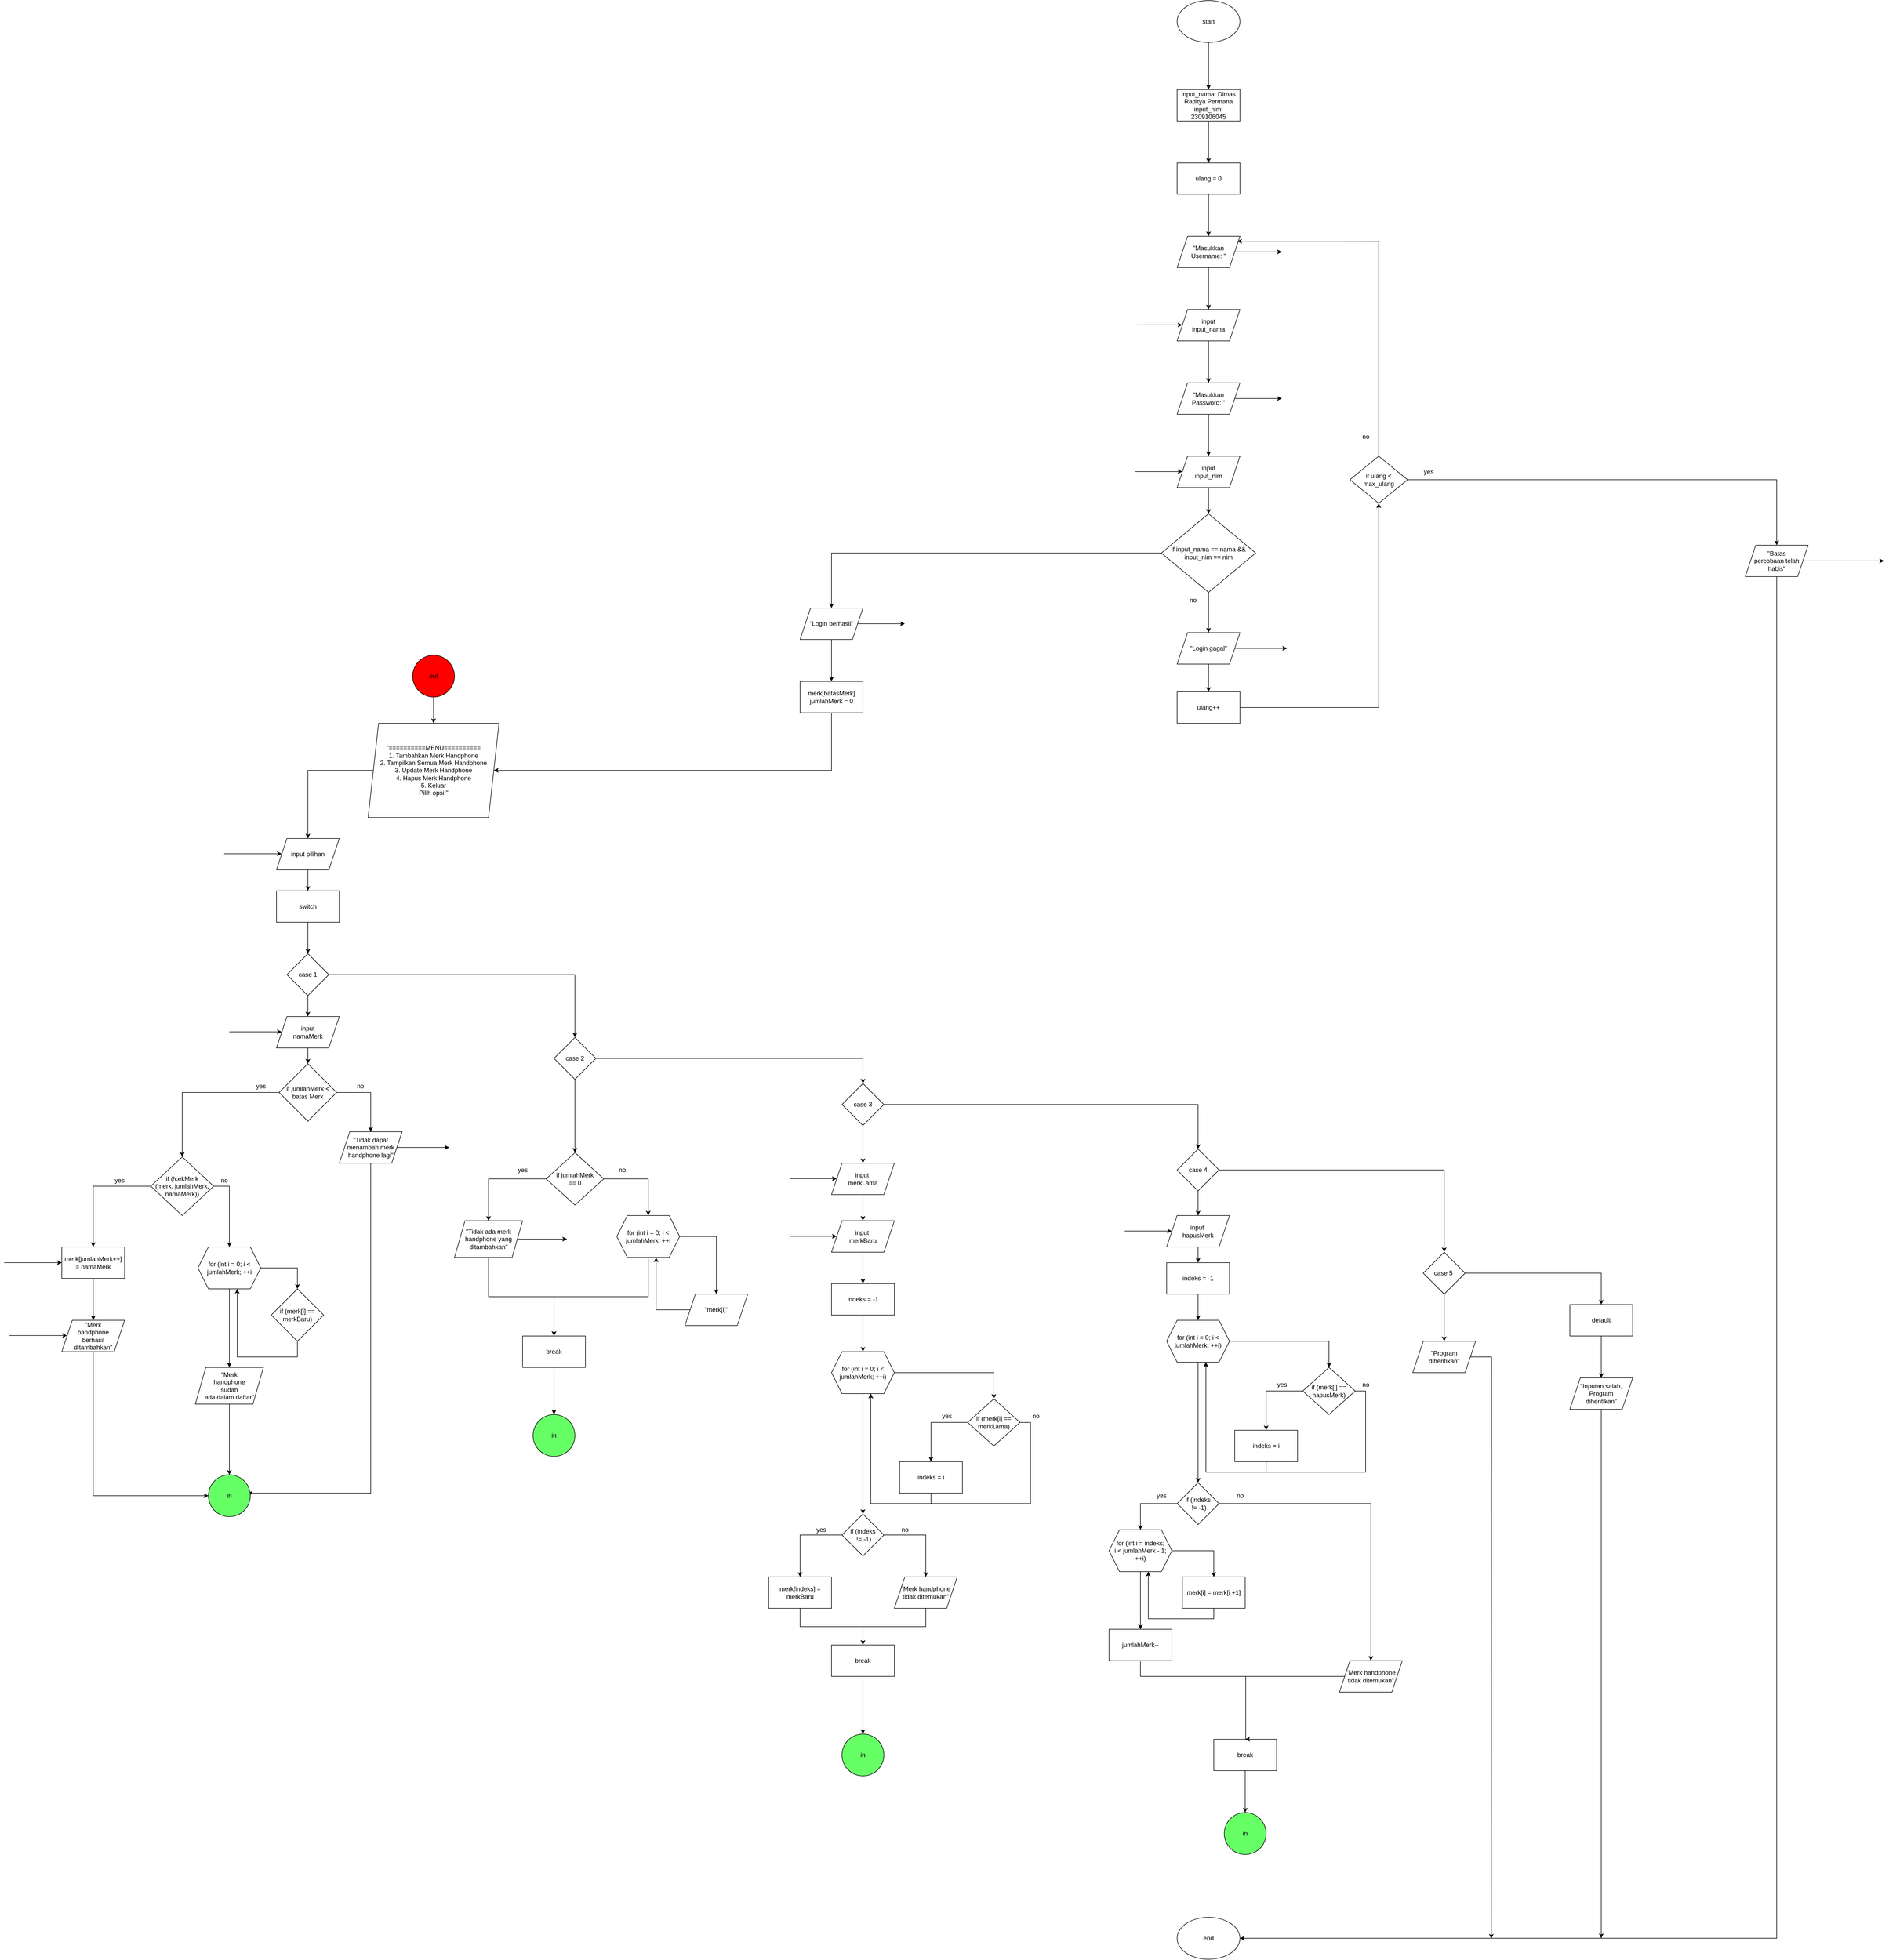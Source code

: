 <mxfile version="23.1.5" type="device">
  <diagram name="Page-1" id="Ivnr2DB2sScp9dQiZvZu">
    <mxGraphModel dx="4810" dy="3309" grid="1" gridSize="10" guides="1" tooltips="1" connect="1" arrows="1" fold="1" page="1" pageScale="1" pageWidth="850" pageHeight="1100" math="0" shadow="0">
      <root>
        <mxCell id="0" />
        <mxCell id="1" parent="0" />
        <mxCell id="jZFjOrKVdihn3INhYxrG-3" value="" style="edgeStyle=orthogonalEdgeStyle;rounded=0;orthogonalLoop=1;jettySize=auto;html=1;" parent="1" source="jZFjOrKVdihn3INhYxrG-1" target="jZFjOrKVdihn3INhYxrG-2" edge="1">
          <mxGeometry relative="1" as="geometry" />
        </mxCell>
        <mxCell id="jZFjOrKVdihn3INhYxrG-1" value="start" style="ellipse;whiteSpace=wrap;html=1;" parent="1" vertex="1">
          <mxGeometry x="190" y="-170" width="120" height="80" as="geometry" />
        </mxCell>
        <mxCell id="jZFjOrKVdihn3INhYxrG-5" value="" style="edgeStyle=orthogonalEdgeStyle;rounded=0;orthogonalLoop=1;jettySize=auto;html=1;" parent="1" source="jZFjOrKVdihn3INhYxrG-2" target="jZFjOrKVdihn3INhYxrG-4" edge="1">
          <mxGeometry relative="1" as="geometry" />
        </mxCell>
        <mxCell id="jZFjOrKVdihn3INhYxrG-2" value="input_nama: Dimas Raditya Permana&lt;br&gt;input_nim: 2309106045" style="whiteSpace=wrap;html=1;" parent="1" vertex="1">
          <mxGeometry x="190" width="120" height="60" as="geometry" />
        </mxCell>
        <mxCell id="jZFjOrKVdihn3INhYxrG-7" value="" style="edgeStyle=orthogonalEdgeStyle;rounded=0;orthogonalLoop=1;jettySize=auto;html=1;" parent="1" source="jZFjOrKVdihn3INhYxrG-4" target="jZFjOrKVdihn3INhYxrG-6" edge="1">
          <mxGeometry relative="1" as="geometry" />
        </mxCell>
        <mxCell id="jZFjOrKVdihn3INhYxrG-4" value="ulang = 0" style="whiteSpace=wrap;html=1;" parent="1" vertex="1">
          <mxGeometry x="190" y="140" width="120" height="60" as="geometry" />
        </mxCell>
        <mxCell id="jZFjOrKVdihn3INhYxrG-9" value="" style="edgeStyle=orthogonalEdgeStyle;rounded=0;orthogonalLoop=1;jettySize=auto;html=1;" parent="1" source="jZFjOrKVdihn3INhYxrG-6" edge="1">
          <mxGeometry relative="1" as="geometry">
            <mxPoint x="390" y="310" as="targetPoint" />
          </mxGeometry>
        </mxCell>
        <mxCell id="jZFjOrKVdihn3INhYxrG-11" value="" style="edgeStyle=orthogonalEdgeStyle;rounded=0;orthogonalLoop=1;jettySize=auto;html=1;" parent="1" source="jZFjOrKVdihn3INhYxrG-6" target="jZFjOrKVdihn3INhYxrG-10" edge="1">
          <mxGeometry relative="1" as="geometry" />
        </mxCell>
        <mxCell id="jZFjOrKVdihn3INhYxrG-6" value="&quot;Masukkan &lt;br&gt;Username: &quot;" style="shape=parallelogram;perimeter=parallelogramPerimeter;whiteSpace=wrap;html=1;fixedSize=1;" parent="1" vertex="1">
          <mxGeometry x="190" y="280" width="120" height="60" as="geometry" />
        </mxCell>
        <mxCell id="jZFjOrKVdihn3INhYxrG-14" value="" style="edgeStyle=orthogonalEdgeStyle;rounded=0;orthogonalLoop=1;jettySize=auto;html=1;" parent="1" source="jZFjOrKVdihn3INhYxrG-10" target="jZFjOrKVdihn3INhYxrG-13" edge="1">
          <mxGeometry relative="1" as="geometry" />
        </mxCell>
        <mxCell id="jZFjOrKVdihn3INhYxrG-10" value="input &lt;br&gt;input_nama" style="shape=parallelogram;perimeter=parallelogramPerimeter;whiteSpace=wrap;html=1;fixedSize=1;" parent="1" vertex="1">
          <mxGeometry x="190" y="420" width="120" height="60" as="geometry" />
        </mxCell>
        <mxCell id="jZFjOrKVdihn3INhYxrG-12" value="" style="edgeStyle=orthogonalEdgeStyle;rounded=0;orthogonalLoop=1;jettySize=auto;html=1;" parent="1" edge="1">
          <mxGeometry relative="1" as="geometry">
            <mxPoint x="110" y="449.44" as="sourcePoint" />
            <mxPoint x="200" y="449.44" as="targetPoint" />
            <Array as="points">
              <mxPoint x="125" y="450" />
              <mxPoint x="125" y="450" />
            </Array>
          </mxGeometry>
        </mxCell>
        <mxCell id="jZFjOrKVdihn3INhYxrG-95" value="" style="edgeStyle=orthogonalEdgeStyle;rounded=0;orthogonalLoop=1;jettySize=auto;html=1;" parent="1" source="jZFjOrKVdihn3INhYxrG-13" edge="1">
          <mxGeometry relative="1" as="geometry">
            <mxPoint x="390" y="590" as="targetPoint" />
          </mxGeometry>
        </mxCell>
        <mxCell id="jZFjOrKVdihn3INhYxrG-97" value="" style="edgeStyle=orthogonalEdgeStyle;rounded=0;orthogonalLoop=1;jettySize=auto;html=1;" parent="1" source="jZFjOrKVdihn3INhYxrG-13" target="jZFjOrKVdihn3INhYxrG-96" edge="1">
          <mxGeometry relative="1" as="geometry" />
        </mxCell>
        <mxCell id="jZFjOrKVdihn3INhYxrG-13" value="&quot;Masukkan&lt;br&gt;Password: &quot;" style="shape=parallelogram;perimeter=parallelogramPerimeter;whiteSpace=wrap;html=1;fixedSize=1;" parent="1" vertex="1">
          <mxGeometry x="190" y="560" width="120" height="60" as="geometry" />
        </mxCell>
        <mxCell id="jZFjOrKVdihn3INhYxrG-18" value="" style="edgeStyle=orthogonalEdgeStyle;rounded=0;orthogonalLoop=1;jettySize=auto;html=1;" parent="1" source="jZFjOrKVdihn3INhYxrG-15" target="jZFjOrKVdihn3INhYxrG-17" edge="1">
          <mxGeometry relative="1" as="geometry" />
        </mxCell>
        <mxCell id="jZFjOrKVdihn3INhYxrG-34" value="" style="edgeStyle=orthogonalEdgeStyle;rounded=0;orthogonalLoop=1;jettySize=auto;html=1;entryX=0.5;entryY=0;entryDx=0;entryDy=0;" parent="1" source="jZFjOrKVdihn3INhYxrG-15" target="jZFjOrKVdihn3INhYxrG-29" edge="1">
          <mxGeometry relative="1" as="geometry">
            <mxPoint x="50" y="885" as="targetPoint" />
          </mxGeometry>
        </mxCell>
        <mxCell id="jZFjOrKVdihn3INhYxrG-15" value="if input_nama == nama &amp;amp;&amp;amp;&lt;br&gt;input_nim == nim" style="rhombus;whiteSpace=wrap;html=1;" parent="1" vertex="1">
          <mxGeometry x="160" y="810" width="180" height="150" as="geometry" />
        </mxCell>
        <mxCell id="jZFjOrKVdihn3INhYxrG-20" value="" style="edgeStyle=orthogonalEdgeStyle;rounded=0;orthogonalLoop=1;jettySize=auto;html=1;" parent="1" source="jZFjOrKVdihn3INhYxrG-17" edge="1">
          <mxGeometry relative="1" as="geometry">
            <mxPoint x="400" y="1067" as="targetPoint" />
          </mxGeometry>
        </mxCell>
        <mxCell id="jZFjOrKVdihn3INhYxrG-22" value="" style="edgeStyle=orthogonalEdgeStyle;rounded=0;orthogonalLoop=1;jettySize=auto;html=1;" parent="1" source="jZFjOrKVdihn3INhYxrG-17" target="jZFjOrKVdihn3INhYxrG-21" edge="1">
          <mxGeometry relative="1" as="geometry" />
        </mxCell>
        <mxCell id="jZFjOrKVdihn3INhYxrG-17" value="&quot;Login gagal&quot;" style="shape=parallelogram;perimeter=parallelogramPerimeter;whiteSpace=wrap;html=1;fixedSize=1;" parent="1" vertex="1">
          <mxGeometry x="190" y="1037" width="120" height="60" as="geometry" />
        </mxCell>
        <mxCell id="jZFjOrKVdihn3INhYxrG-24" value="" style="edgeStyle=orthogonalEdgeStyle;rounded=0;orthogonalLoop=1;jettySize=auto;html=1;" parent="1" source="jZFjOrKVdihn3INhYxrG-21" target="jZFjOrKVdihn3INhYxrG-23" edge="1">
          <mxGeometry relative="1" as="geometry" />
        </mxCell>
        <mxCell id="jZFjOrKVdihn3INhYxrG-21" value="ulang++" style="whiteSpace=wrap;html=1;" parent="1" vertex="1">
          <mxGeometry x="190" y="1150" width="120" height="60" as="geometry" />
        </mxCell>
        <mxCell id="jZFjOrKVdihn3INhYxrG-26" value="" style="edgeStyle=orthogonalEdgeStyle;rounded=0;orthogonalLoop=1;jettySize=auto;html=1;entryX=0.957;entryY=0.161;entryDx=0;entryDy=0;entryPerimeter=0;exitX=0.5;exitY=0;exitDx=0;exitDy=0;" parent="1" source="jZFjOrKVdihn3INhYxrG-23" target="jZFjOrKVdihn3INhYxrG-6" edge="1">
          <mxGeometry relative="1" as="geometry">
            <mxPoint x="600.49" y="700" as="sourcePoint" />
            <mxPoint x="330.035" y="296.364" as="targetPoint" />
            <Array as="points">
              <mxPoint x="575" y="290" />
            </Array>
          </mxGeometry>
        </mxCell>
        <mxCell id="jZFjOrKVdihn3INhYxrG-44" value="" style="edgeStyle=orthogonalEdgeStyle;rounded=0;orthogonalLoop=1;jettySize=auto;html=1;" parent="1" source="jZFjOrKVdihn3INhYxrG-23" target="jZFjOrKVdihn3INhYxrG-43" edge="1">
          <mxGeometry relative="1" as="geometry" />
        </mxCell>
        <mxCell id="jZFjOrKVdihn3INhYxrG-23" value="if ulang &amp;lt; max_ulang" style="rhombus;whiteSpace=wrap;html=1;" parent="1" vertex="1">
          <mxGeometry x="520" y="700" width="110" height="90" as="geometry" />
        </mxCell>
        <mxCell id="jZFjOrKVdihn3INhYxrG-27" value="no" style="text;html=1;align=center;verticalAlign=middle;resizable=0;points=[];autosize=1;strokeColor=none;fillColor=none;" parent="1" vertex="1">
          <mxGeometry x="200" y="960" width="40" height="30" as="geometry" />
        </mxCell>
        <mxCell id="jZFjOrKVdihn3INhYxrG-48" value="" style="edgeStyle=orthogonalEdgeStyle;rounded=0;orthogonalLoop=1;jettySize=auto;html=1;" parent="1" source="jZFjOrKVdihn3INhYxrG-29" edge="1">
          <mxGeometry relative="1" as="geometry">
            <mxPoint x="-330" y="1020" as="targetPoint" />
          </mxGeometry>
        </mxCell>
        <mxCell id="vbYzz5vpW4M5lZPzNAiJ-3" value="" style="edgeStyle=orthogonalEdgeStyle;rounded=0;orthogonalLoop=1;jettySize=auto;html=1;" parent="1" source="jZFjOrKVdihn3INhYxrG-29" target="vbYzz5vpW4M5lZPzNAiJ-2" edge="1">
          <mxGeometry relative="1" as="geometry" />
        </mxCell>
        <mxCell id="jZFjOrKVdihn3INhYxrG-29" value="&quot;Login berhasil&quot;" style="shape=parallelogram;perimeter=parallelogramPerimeter;whiteSpace=wrap;html=1;fixedSize=1;" parent="1" vertex="1">
          <mxGeometry x="-530" y="990" width="120" height="60" as="geometry" />
        </mxCell>
        <mxCell id="jZFjOrKVdihn3INhYxrG-39" value="no" style="text;html=1;align=center;verticalAlign=middle;resizable=0;points=[];autosize=1;strokeColor=none;fillColor=none;" parent="1" vertex="1">
          <mxGeometry x="530" y="648" width="40" height="30" as="geometry" />
        </mxCell>
        <mxCell id="jZFjOrKVdihn3INhYxrG-42" value="yes" style="text;html=1;align=center;verticalAlign=middle;resizable=0;points=[];autosize=1;strokeColor=none;fillColor=none;" parent="1" vertex="1">
          <mxGeometry x="650" y="715" width="40" height="30" as="geometry" />
        </mxCell>
        <mxCell id="jZFjOrKVdihn3INhYxrG-46" value="" style="edgeStyle=orthogonalEdgeStyle;rounded=0;orthogonalLoop=1;jettySize=auto;html=1;" parent="1" source="jZFjOrKVdihn3INhYxrG-43" edge="1">
          <mxGeometry relative="1" as="geometry">
            <mxPoint x="1540" y="900" as="targetPoint" />
          </mxGeometry>
        </mxCell>
        <mxCell id="jZFjOrKVdihn3INhYxrG-301" value="" style="edgeStyle=orthogonalEdgeStyle;rounded=0;orthogonalLoop=1;jettySize=auto;html=1;entryX=1;entryY=0.5;entryDx=0;entryDy=0;" parent="1" source="jZFjOrKVdihn3INhYxrG-43" edge="1">
          <mxGeometry relative="1" as="geometry">
            <mxPoint x="310" y="3530" as="targetPoint" />
            <Array as="points">
              <mxPoint x="1335" y="3530" />
            </Array>
          </mxGeometry>
        </mxCell>
        <mxCell id="jZFjOrKVdihn3INhYxrG-43" value="&quot;Batas &lt;br&gt;percobaan telah habis&quot;" style="shape=parallelogram;perimeter=parallelogramPerimeter;whiteSpace=wrap;html=1;fixedSize=1;" parent="1" vertex="1">
          <mxGeometry x="1275" y="870" width="120" height="60" as="geometry" />
        </mxCell>
        <mxCell id="jZFjOrKVdihn3INhYxrG-99" value="" style="edgeStyle=orthogonalEdgeStyle;rounded=0;orthogonalLoop=1;jettySize=auto;html=1;" parent="1" source="jZFjOrKVdihn3INhYxrG-96" target="jZFjOrKVdihn3INhYxrG-15" edge="1">
          <mxGeometry relative="1" as="geometry" />
        </mxCell>
        <mxCell id="jZFjOrKVdihn3INhYxrG-96" value="input&lt;br&gt;input_nim" style="shape=parallelogram;perimeter=parallelogramPerimeter;whiteSpace=wrap;html=1;fixedSize=1;" parent="1" vertex="1">
          <mxGeometry x="190" y="700" width="120" height="60" as="geometry" />
        </mxCell>
        <mxCell id="jZFjOrKVdihn3INhYxrG-98" value="" style="edgeStyle=orthogonalEdgeStyle;rounded=0;orthogonalLoop=1;jettySize=auto;html=1;" parent="1" edge="1">
          <mxGeometry relative="1" as="geometry">
            <mxPoint x="110" y="729.44" as="sourcePoint" />
            <mxPoint x="200" y="729.44" as="targetPoint" />
          </mxGeometry>
        </mxCell>
        <mxCell id="vbYzz5vpW4M5lZPzNAiJ-5" value="" style="edgeStyle=orthogonalEdgeStyle;rounded=0;orthogonalLoop=1;jettySize=auto;html=1;entryX=1;entryY=0.5;entryDx=0;entryDy=0;exitX=0.5;exitY=1;exitDx=0;exitDy=0;" parent="1" source="vbYzz5vpW4M5lZPzNAiJ-2" target="vbYzz5vpW4M5lZPzNAiJ-8" edge="1">
          <mxGeometry relative="1" as="geometry">
            <mxPoint x="-470.0" y="1260.0" as="targetPoint" />
            <Array as="points">
              <mxPoint x="-470" y="1300" />
            </Array>
          </mxGeometry>
        </mxCell>
        <mxCell id="vbYzz5vpW4M5lZPzNAiJ-2" value="merk[batasMerk]&lt;br&gt;jumlahMerk = 0" style="whiteSpace=wrap;html=1;" parent="1" vertex="1">
          <mxGeometry x="-530" y="1130" width="120" height="60" as="geometry" />
        </mxCell>
        <mxCell id="vbYzz5vpW4M5lZPzNAiJ-14" value="" style="edgeStyle=orthogonalEdgeStyle;rounded=0;orthogonalLoop=1;jettySize=auto;html=1;" parent="1" source="vbYzz5vpW4M5lZPzNAiJ-8" target="vbYzz5vpW4M5lZPzNAiJ-13" edge="1">
          <mxGeometry relative="1" as="geometry" />
        </mxCell>
        <mxCell id="vbYzz5vpW4M5lZPzNAiJ-8" value="&lt;div&gt;&quot;==========MENU==========&lt;/div&gt;&lt;div&gt;1. Tambahkan Merk Handphone&lt;/div&gt;&lt;div&gt;2. Tampilkan Semua Merk Handphone&lt;/div&gt;&lt;div&gt;3. Update Merk Handphone&lt;/div&gt;&lt;div&gt;4. Hapus Merk Handphone&lt;/div&gt;&lt;div&gt;5. Keluar&lt;/div&gt;&lt;div&gt;Pilih opsi:&quot;&lt;/div&gt;" style="shape=parallelogram;perimeter=parallelogramPerimeter;whiteSpace=wrap;html=1;fixedSize=1;" parent="1" vertex="1">
          <mxGeometry x="-1355" y="1210" width="250" height="180" as="geometry" />
        </mxCell>
        <mxCell id="vbYzz5vpW4M5lZPzNAiJ-16" value="" style="edgeStyle=orthogonalEdgeStyle;rounded=0;orthogonalLoop=1;jettySize=auto;html=1;" parent="1" edge="1">
          <mxGeometry relative="1" as="geometry">
            <mxPoint x="-1630" y="1459.17" as="sourcePoint" />
            <mxPoint x="-1520" y="1459.17" as="targetPoint" />
          </mxGeometry>
        </mxCell>
        <mxCell id="vbYzz5vpW4M5lZPzNAiJ-39" value="" style="edgeStyle=orthogonalEdgeStyle;rounded=0;orthogonalLoop=1;jettySize=auto;html=1;" parent="1" source="vbYzz5vpW4M5lZPzNAiJ-13" target="vbYzz5vpW4M5lZPzNAiJ-38" edge="1">
          <mxGeometry relative="1" as="geometry" />
        </mxCell>
        <mxCell id="vbYzz5vpW4M5lZPzNAiJ-13" value="input pilihan" style="shape=parallelogram;perimeter=parallelogramPerimeter;whiteSpace=wrap;html=1;fixedSize=1;" parent="1" vertex="1">
          <mxGeometry x="-1530" y="1430" width="120" height="60" as="geometry" />
        </mxCell>
        <mxCell id="vbYzz5vpW4M5lZPzNAiJ-22" value="" style="edgeStyle=orthogonalEdgeStyle;rounded=0;orthogonalLoop=1;jettySize=auto;html=1;" parent="1" source="vbYzz5vpW4M5lZPzNAiJ-17" target="vbYzz5vpW4M5lZPzNAiJ-21" edge="1">
          <mxGeometry relative="1" as="geometry" />
        </mxCell>
        <mxCell id="vbYzz5vpW4M5lZPzNAiJ-45" value="" style="edgeStyle=orthogonalEdgeStyle;rounded=0;orthogonalLoop=1;jettySize=auto;html=1;" parent="1" source="vbYzz5vpW4M5lZPzNAiJ-17" target="vbYzz5vpW4M5lZPzNAiJ-44" edge="1">
          <mxGeometry relative="1" as="geometry" />
        </mxCell>
        <mxCell id="vbYzz5vpW4M5lZPzNAiJ-17" value="case 1" style="rhombus;whiteSpace=wrap;html=1;" parent="1" vertex="1">
          <mxGeometry x="-1510" y="1650" width="80" height="80" as="geometry" />
        </mxCell>
        <mxCell id="vbYzz5vpW4M5lZPzNAiJ-24" value="" style="edgeStyle=orthogonalEdgeStyle;rounded=0;orthogonalLoop=1;jettySize=auto;html=1;" parent="1" edge="1">
          <mxGeometry relative="1" as="geometry">
            <mxPoint x="-1620.0" y="1799.29" as="sourcePoint" />
            <mxPoint x="-1520.0" y="1799.29" as="targetPoint" />
          </mxGeometry>
        </mxCell>
        <mxCell id="vbYzz5vpW4M5lZPzNAiJ-26" value="" style="edgeStyle=orthogonalEdgeStyle;rounded=0;orthogonalLoop=1;jettySize=auto;html=1;" parent="1" source="vbYzz5vpW4M5lZPzNAiJ-21" target="vbYzz5vpW4M5lZPzNAiJ-25" edge="1">
          <mxGeometry relative="1" as="geometry" />
        </mxCell>
        <mxCell id="vbYzz5vpW4M5lZPzNAiJ-21" value="input&lt;br&gt;namaMerk" style="shape=parallelogram;perimeter=parallelogramPerimeter;whiteSpace=wrap;html=1;fixedSize=1;" parent="1" vertex="1">
          <mxGeometry x="-1530" y="1770" width="120" height="60" as="geometry" />
        </mxCell>
        <mxCell id="vbYzz5vpW4M5lZPzNAiJ-28" value="" style="edgeStyle=orthogonalEdgeStyle;rounded=0;orthogonalLoop=1;jettySize=auto;html=1;entryX=0.5;entryY=0;entryDx=0;entryDy=0;" parent="1" source="vbYzz5vpW4M5lZPzNAiJ-25" target="X_Sc_XthWMdTi-lt982H-7" edge="1">
          <mxGeometry relative="1" as="geometry">
            <mxPoint x="-1710" y="2033" as="targetPoint" />
          </mxGeometry>
        </mxCell>
        <mxCell id="vbYzz5vpW4M5lZPzNAiJ-31" value="" style="edgeStyle=orthogonalEdgeStyle;rounded=0;orthogonalLoop=1;jettySize=auto;html=1;" parent="1" source="vbYzz5vpW4M5lZPzNAiJ-25" target="vbYzz5vpW4M5lZPzNAiJ-30" edge="1">
          <mxGeometry relative="1" as="geometry" />
        </mxCell>
        <mxCell id="vbYzz5vpW4M5lZPzNAiJ-25" value="if jumlahMerk &amp;lt; batas Merk" style="rhombus;whiteSpace=wrap;html=1;" parent="1" vertex="1">
          <mxGeometry x="-1525" y="1860" width="110" height="110" as="geometry" />
        </mxCell>
        <mxCell id="vbYzz5vpW4M5lZPzNAiJ-29" value="yes" style="text;html=1;align=center;verticalAlign=middle;resizable=0;points=[];autosize=1;strokeColor=none;fillColor=none;" parent="1" vertex="1">
          <mxGeometry x="-1580" y="1888" width="40" height="30" as="geometry" />
        </mxCell>
        <mxCell id="vbYzz5vpW4M5lZPzNAiJ-33" value="" style="edgeStyle=orthogonalEdgeStyle;rounded=0;orthogonalLoop=1;jettySize=auto;html=1;" parent="1" source="vbYzz5vpW4M5lZPzNAiJ-30" edge="1">
          <mxGeometry relative="1" as="geometry">
            <mxPoint x="-1200" y="2020" as="targetPoint" />
          </mxGeometry>
        </mxCell>
        <mxCell id="vbYzz5vpW4M5lZPzNAiJ-37" value="" style="edgeStyle=orthogonalEdgeStyle;rounded=0;orthogonalLoop=1;jettySize=auto;html=1;exitX=0.5;exitY=1;exitDx=0;exitDy=0;entryX=1;entryY=0.5;entryDx=0;entryDy=0;" parent="1" source="vbYzz5vpW4M5lZPzNAiJ-30" target="X_Sc_XthWMdTi-lt982H-2" edge="1">
          <mxGeometry relative="1" as="geometry">
            <mxPoint x="-1390" y="2620.394" as="targetPoint" />
            <Array as="points">
              <mxPoint x="-1350" y="2680" />
              <mxPoint x="-1580" y="2680" />
            </Array>
          </mxGeometry>
        </mxCell>
        <mxCell id="vbYzz5vpW4M5lZPzNAiJ-30" value="&quot;Tidak dapat menambah merk &lt;br&gt;handphone lagi&quot;" style="shape=parallelogram;perimeter=parallelogramPerimeter;whiteSpace=wrap;html=1;fixedSize=1;" parent="1" vertex="1">
          <mxGeometry x="-1410" y="1990" width="120" height="60" as="geometry" />
        </mxCell>
        <mxCell id="vbYzz5vpW4M5lZPzNAiJ-41" value="" style="edgeStyle=orthogonalEdgeStyle;rounded=0;orthogonalLoop=1;jettySize=auto;html=1;entryX=0.5;entryY=0;entryDx=0;entryDy=0;" parent="1" source="vbYzz5vpW4M5lZPzNAiJ-38" target="vbYzz5vpW4M5lZPzNAiJ-17" edge="1">
          <mxGeometry relative="1" as="geometry">
            <mxPoint x="-1370" y="1660" as="targetPoint" />
          </mxGeometry>
        </mxCell>
        <mxCell id="vbYzz5vpW4M5lZPzNAiJ-38" value="switch" style="whiteSpace=wrap;html=1;" parent="1" vertex="1">
          <mxGeometry x="-1530" y="1530" width="120" height="60" as="geometry" />
        </mxCell>
        <mxCell id="vbYzz5vpW4M5lZPzNAiJ-47" value="" style="edgeStyle=orthogonalEdgeStyle;rounded=0;orthogonalLoop=1;jettySize=auto;html=1;" parent="1" source="vbYzz5vpW4M5lZPzNAiJ-44" target="vbYzz5vpW4M5lZPzNAiJ-46" edge="1">
          <mxGeometry relative="1" as="geometry" />
        </mxCell>
        <mxCell id="vbYzz5vpW4M5lZPzNAiJ-67" value="" style="edgeStyle=orthogonalEdgeStyle;rounded=0;orthogonalLoop=1;jettySize=auto;html=1;" parent="1" source="vbYzz5vpW4M5lZPzNAiJ-44" target="vbYzz5vpW4M5lZPzNAiJ-66" edge="1">
          <mxGeometry relative="1" as="geometry" />
        </mxCell>
        <mxCell id="vbYzz5vpW4M5lZPzNAiJ-44" value="case 2" style="rhombus;whiteSpace=wrap;html=1;" parent="1" vertex="1">
          <mxGeometry x="-1000" y="1810" width="80" height="80" as="geometry" />
        </mxCell>
        <mxCell id="vbYzz5vpW4M5lZPzNAiJ-49" value="" style="edgeStyle=orthogonalEdgeStyle;rounded=0;orthogonalLoop=1;jettySize=auto;html=1;" parent="1" source="vbYzz5vpW4M5lZPzNAiJ-46" target="vbYzz5vpW4M5lZPzNAiJ-48" edge="1">
          <mxGeometry relative="1" as="geometry" />
        </mxCell>
        <mxCell id="vbYzz5vpW4M5lZPzNAiJ-55" value="" style="edgeStyle=orthogonalEdgeStyle;rounded=0;orthogonalLoop=1;jettySize=auto;html=1;" parent="1" source="vbYzz5vpW4M5lZPzNAiJ-46" target="vbYzz5vpW4M5lZPzNAiJ-54" edge="1">
          <mxGeometry relative="1" as="geometry" />
        </mxCell>
        <mxCell id="vbYzz5vpW4M5lZPzNAiJ-46" value="if jumlahMerk&lt;br&gt;== 0" style="rhombus;whiteSpace=wrap;html=1;" parent="1" vertex="1">
          <mxGeometry x="-1015" y="2030" width="110" height="100" as="geometry" />
        </mxCell>
        <mxCell id="vbYzz5vpW4M5lZPzNAiJ-53" value="" style="edgeStyle=orthogonalEdgeStyle;rounded=0;orthogonalLoop=1;jettySize=auto;html=1;" parent="1" source="vbYzz5vpW4M5lZPzNAiJ-48" edge="1">
          <mxGeometry relative="1" as="geometry">
            <mxPoint x="-975" y="2195" as="targetPoint" />
          </mxGeometry>
        </mxCell>
        <mxCell id="vbYzz5vpW4M5lZPzNAiJ-65" value="" style="edgeStyle=orthogonalEdgeStyle;rounded=0;orthogonalLoop=1;jettySize=auto;html=1;" parent="1" source="vbYzz5vpW4M5lZPzNAiJ-48" target="vbYzz5vpW4M5lZPzNAiJ-64" edge="1">
          <mxGeometry relative="1" as="geometry" />
        </mxCell>
        <mxCell id="vbYzz5vpW4M5lZPzNAiJ-48" value="&quot;Tidak ada merk handphone yang&lt;br&gt;ditambahkan&quot;" style="shape=parallelogram;perimeter=parallelogramPerimeter;whiteSpace=wrap;html=1;fixedSize=1;" parent="1" vertex="1">
          <mxGeometry x="-1190" y="2160" width="130" height="70" as="geometry" />
        </mxCell>
        <mxCell id="vbYzz5vpW4M5lZPzNAiJ-59" value="" style="edgeStyle=orthogonalEdgeStyle;rounded=0;orthogonalLoop=1;jettySize=auto;html=1;" parent="1" source="vbYzz5vpW4M5lZPzNAiJ-54" target="vbYzz5vpW4M5lZPzNAiJ-58" edge="1">
          <mxGeometry relative="1" as="geometry" />
        </mxCell>
        <mxCell id="vbYzz5vpW4M5lZPzNAiJ-63" value="" style="edgeStyle=orthogonalEdgeStyle;rounded=0;orthogonalLoop=1;jettySize=auto;html=1;entryX=0.5;entryY=0;entryDx=0;entryDy=0;exitX=0.5;exitY=1;exitDx=0;exitDy=0;" parent="1" source="vbYzz5vpW4M5lZPzNAiJ-54" target="vbYzz5vpW4M5lZPzNAiJ-64" edge="1">
          <mxGeometry relative="1" as="geometry">
            <mxPoint x="-820" y="2380" as="targetPoint" />
          </mxGeometry>
        </mxCell>
        <mxCell id="vbYzz5vpW4M5lZPzNAiJ-54" value="for (int i = 0; i &amp;lt; jumlahMerk; ++i" style="shape=hexagon;perimeter=hexagonPerimeter2;whiteSpace=wrap;html=1;fixedSize=1;" parent="1" vertex="1">
          <mxGeometry x="-880" y="2150" width="120" height="80" as="geometry" />
        </mxCell>
        <mxCell id="vbYzz5vpW4M5lZPzNAiJ-56" value="yes" style="text;html=1;align=center;verticalAlign=middle;resizable=0;points=[];autosize=1;strokeColor=none;fillColor=none;" parent="1" vertex="1">
          <mxGeometry x="-1080" y="2048" width="40" height="30" as="geometry" />
        </mxCell>
        <mxCell id="vbYzz5vpW4M5lZPzNAiJ-57" value="no" style="text;html=1;align=center;verticalAlign=middle;resizable=0;points=[];autosize=1;strokeColor=none;fillColor=none;" parent="1" vertex="1">
          <mxGeometry x="-890" y="2048" width="40" height="30" as="geometry" />
        </mxCell>
        <mxCell id="vbYzz5vpW4M5lZPzNAiJ-61" value="" style="edgeStyle=orthogonalEdgeStyle;rounded=0;orthogonalLoop=1;jettySize=auto;html=1;entryX=0.625;entryY=1;entryDx=0;entryDy=0;" parent="1" source="vbYzz5vpW4M5lZPzNAiJ-58" target="vbYzz5vpW4M5lZPzNAiJ-54" edge="1">
          <mxGeometry relative="1" as="geometry">
            <mxPoint x="-830" y="2330" as="targetPoint" />
          </mxGeometry>
        </mxCell>
        <mxCell id="vbYzz5vpW4M5lZPzNAiJ-58" value="&quot;merk[i]&quot;" style="shape=parallelogram;perimeter=parallelogramPerimeter;whiteSpace=wrap;html=1;fixedSize=1;" parent="1" vertex="1">
          <mxGeometry x="-750" y="2300" width="120" height="60" as="geometry" />
        </mxCell>
        <mxCell id="vbYzz5vpW4M5lZPzNAiJ-163" value="" style="edgeStyle=orthogonalEdgeStyle;rounded=0;orthogonalLoop=1;jettySize=auto;html=1;" parent="1" source="vbYzz5vpW4M5lZPzNAiJ-64" edge="1">
          <mxGeometry relative="1" as="geometry">
            <mxPoint x="-1000" y="2530" as="targetPoint" />
          </mxGeometry>
        </mxCell>
        <mxCell id="vbYzz5vpW4M5lZPzNAiJ-64" value="break" style="whiteSpace=wrap;html=1;" parent="1" vertex="1">
          <mxGeometry x="-1060" y="2380" width="120" height="60" as="geometry" />
        </mxCell>
        <mxCell id="vbYzz5vpW4M5lZPzNAiJ-69" value="" style="edgeStyle=orthogonalEdgeStyle;rounded=0;orthogonalLoop=1;jettySize=auto;html=1;" parent="1" source="vbYzz5vpW4M5lZPzNAiJ-66" target="vbYzz5vpW4M5lZPzNAiJ-68" edge="1">
          <mxGeometry relative="1" as="geometry" />
        </mxCell>
        <mxCell id="vbYzz5vpW4M5lZPzNAiJ-101" value="" style="edgeStyle=orthogonalEdgeStyle;rounded=0;orthogonalLoop=1;jettySize=auto;html=1;" parent="1" source="vbYzz5vpW4M5lZPzNAiJ-66" target="vbYzz5vpW4M5lZPzNAiJ-100" edge="1">
          <mxGeometry relative="1" as="geometry" />
        </mxCell>
        <mxCell id="vbYzz5vpW4M5lZPzNAiJ-66" value="case 3" style="rhombus;whiteSpace=wrap;html=1;" parent="1" vertex="1">
          <mxGeometry x="-450" y="1898" width="80" height="80" as="geometry" />
        </mxCell>
        <mxCell id="vbYzz5vpW4M5lZPzNAiJ-71" value="" style="edgeStyle=orthogonalEdgeStyle;rounded=0;orthogonalLoop=1;jettySize=auto;html=1;" parent="1" source="vbYzz5vpW4M5lZPzNAiJ-68" target="vbYzz5vpW4M5lZPzNAiJ-70" edge="1">
          <mxGeometry relative="1" as="geometry" />
        </mxCell>
        <mxCell id="vbYzz5vpW4M5lZPzNAiJ-68" value="input&amp;nbsp;&lt;br&gt;merkLama" style="shape=parallelogram;perimeter=parallelogramPerimeter;whiteSpace=wrap;html=1;fixedSize=1;" parent="1" vertex="1">
          <mxGeometry x="-470" y="2050" width="120" height="60" as="geometry" />
        </mxCell>
        <mxCell id="vbYzz5vpW4M5lZPzNAiJ-73" value="" style="edgeStyle=orthogonalEdgeStyle;rounded=0;orthogonalLoop=1;jettySize=auto;html=1;" parent="1" edge="1">
          <mxGeometry relative="1" as="geometry">
            <mxPoint x="-550" y="2189.62" as="sourcePoint" />
            <mxPoint x="-460" y="2189.62" as="targetPoint" />
          </mxGeometry>
        </mxCell>
        <mxCell id="vbYzz5vpW4M5lZPzNAiJ-76" value="" style="edgeStyle=orthogonalEdgeStyle;rounded=0;orthogonalLoop=1;jettySize=auto;html=1;" parent="1" source="vbYzz5vpW4M5lZPzNAiJ-70" target="vbYzz5vpW4M5lZPzNAiJ-75" edge="1">
          <mxGeometry relative="1" as="geometry" />
        </mxCell>
        <mxCell id="vbYzz5vpW4M5lZPzNAiJ-70" value="input&amp;nbsp;&lt;br&gt;merkBaru" style="shape=parallelogram;perimeter=parallelogramPerimeter;whiteSpace=wrap;html=1;fixedSize=1;" parent="1" vertex="1">
          <mxGeometry x="-470" y="2160" width="120" height="60" as="geometry" />
        </mxCell>
        <mxCell id="vbYzz5vpW4M5lZPzNAiJ-74" value="" style="edgeStyle=orthogonalEdgeStyle;rounded=0;orthogonalLoop=1;jettySize=auto;html=1;" parent="1" edge="1">
          <mxGeometry relative="1" as="geometry">
            <mxPoint x="-550" y="2079.62" as="sourcePoint" />
            <mxPoint x="-460" y="2079.62" as="targetPoint" />
          </mxGeometry>
        </mxCell>
        <mxCell id="vbYzz5vpW4M5lZPzNAiJ-78" value="" style="edgeStyle=orthogonalEdgeStyle;rounded=0;orthogonalLoop=1;jettySize=auto;html=1;" parent="1" source="vbYzz5vpW4M5lZPzNAiJ-75" target="vbYzz5vpW4M5lZPzNAiJ-77" edge="1">
          <mxGeometry relative="1" as="geometry" />
        </mxCell>
        <mxCell id="vbYzz5vpW4M5lZPzNAiJ-75" value="indeks = -1" style="whiteSpace=wrap;html=1;" parent="1" vertex="1">
          <mxGeometry x="-470" y="2280" width="120" height="60" as="geometry" />
        </mxCell>
        <mxCell id="vbYzz5vpW4M5lZPzNAiJ-80" value="" style="edgeStyle=orthogonalEdgeStyle;rounded=0;orthogonalLoop=1;jettySize=auto;html=1;" parent="1" source="vbYzz5vpW4M5lZPzNAiJ-77" target="vbYzz5vpW4M5lZPzNAiJ-79" edge="1">
          <mxGeometry relative="1" as="geometry" />
        </mxCell>
        <mxCell id="vbYzz5vpW4M5lZPzNAiJ-91" value="" style="edgeStyle=orthogonalEdgeStyle;rounded=0;orthogonalLoop=1;jettySize=auto;html=1;" parent="1" source="vbYzz5vpW4M5lZPzNAiJ-77" target="vbYzz5vpW4M5lZPzNAiJ-90" edge="1">
          <mxGeometry relative="1" as="geometry" />
        </mxCell>
        <mxCell id="vbYzz5vpW4M5lZPzNAiJ-77" value="for (int i = 0; i &amp;lt; jumlahMerk; ++i)" style="shape=hexagon;perimeter=hexagonPerimeter2;whiteSpace=wrap;html=1;fixedSize=1;" parent="1" vertex="1">
          <mxGeometry x="-470" y="2410" width="120" height="80" as="geometry" />
        </mxCell>
        <mxCell id="vbYzz5vpW4M5lZPzNAiJ-82" value="" style="edgeStyle=orthogonalEdgeStyle;rounded=0;orthogonalLoop=1;jettySize=auto;html=1;" parent="1" source="vbYzz5vpW4M5lZPzNAiJ-79" target="vbYzz5vpW4M5lZPzNAiJ-81" edge="1">
          <mxGeometry relative="1" as="geometry" />
        </mxCell>
        <mxCell id="vbYzz5vpW4M5lZPzNAiJ-87" value="" style="edgeStyle=orthogonalEdgeStyle;rounded=0;orthogonalLoop=1;jettySize=auto;html=1;exitX=1;exitY=0.5;exitDx=0;exitDy=0;entryX=0.625;entryY=1;entryDx=0;entryDy=0;" parent="1" source="vbYzz5vpW4M5lZPzNAiJ-79" target="vbYzz5vpW4M5lZPzNAiJ-77" edge="1">
          <mxGeometry relative="1" as="geometry">
            <mxPoint x="-450" y="2700" as="targetPoint" />
            <Array as="points">
              <mxPoint x="-90" y="2545" />
              <mxPoint x="-90" y="2700" />
              <mxPoint x="-395" y="2700" />
            </Array>
          </mxGeometry>
        </mxCell>
        <mxCell id="vbYzz5vpW4M5lZPzNAiJ-79" value="if (merk[i] == merkLama)" style="rhombus;whiteSpace=wrap;html=1;" parent="1" vertex="1">
          <mxGeometry x="-210" y="2500" width="100" height="90" as="geometry" />
        </mxCell>
        <mxCell id="vbYzz5vpW4M5lZPzNAiJ-85" value="" style="edgeStyle=orthogonalEdgeStyle;rounded=0;orthogonalLoop=1;jettySize=auto;html=1;entryX=0.625;entryY=1;entryDx=0;entryDy=0;exitX=0.5;exitY=1;exitDx=0;exitDy=0;" parent="1" source="vbYzz5vpW4M5lZPzNAiJ-81" target="vbYzz5vpW4M5lZPzNAiJ-77" edge="1">
          <mxGeometry relative="1" as="geometry">
            <mxPoint x="-280" y="2760" as="targetPoint" />
          </mxGeometry>
        </mxCell>
        <mxCell id="vbYzz5vpW4M5lZPzNAiJ-81" value="indeks = i" style="whiteSpace=wrap;html=1;" parent="1" vertex="1">
          <mxGeometry x="-340" y="2620" width="120" height="60" as="geometry" />
        </mxCell>
        <mxCell id="vbYzz5vpW4M5lZPzNAiJ-83" value="yes" style="text;html=1;align=center;verticalAlign=middle;resizable=0;points=[];autosize=1;strokeColor=none;fillColor=none;" parent="1" vertex="1">
          <mxGeometry x="-270" y="2518" width="40" height="30" as="geometry" />
        </mxCell>
        <mxCell id="vbYzz5vpW4M5lZPzNAiJ-88" value="no" style="text;html=1;align=center;verticalAlign=middle;resizable=0;points=[];autosize=1;strokeColor=none;fillColor=none;" parent="1" vertex="1">
          <mxGeometry x="-100" y="2518" width="40" height="30" as="geometry" />
        </mxCell>
        <mxCell id="vbYzz5vpW4M5lZPzNAiJ-93" value="" style="edgeStyle=orthogonalEdgeStyle;rounded=0;orthogonalLoop=1;jettySize=auto;html=1;" parent="1" source="vbYzz5vpW4M5lZPzNAiJ-90" target="vbYzz5vpW4M5lZPzNAiJ-92" edge="1">
          <mxGeometry relative="1" as="geometry" />
        </mxCell>
        <mxCell id="vbYzz5vpW4M5lZPzNAiJ-95" value="" style="edgeStyle=orthogonalEdgeStyle;rounded=0;orthogonalLoop=1;jettySize=auto;html=1;" parent="1" source="vbYzz5vpW4M5lZPzNAiJ-90" target="vbYzz5vpW4M5lZPzNAiJ-94" edge="1">
          <mxGeometry relative="1" as="geometry" />
        </mxCell>
        <mxCell id="vbYzz5vpW4M5lZPzNAiJ-90" value="if (indeks&lt;br&gt;&amp;nbsp;!= -1)" style="rhombus;whiteSpace=wrap;html=1;" parent="1" vertex="1">
          <mxGeometry x="-450" y="2720" width="80" height="80" as="geometry" />
        </mxCell>
        <mxCell id="vbYzz5vpW4M5lZPzNAiJ-97" value="" style="edgeStyle=orthogonalEdgeStyle;rounded=0;orthogonalLoop=1;jettySize=auto;html=1;" parent="1" source="vbYzz5vpW4M5lZPzNAiJ-92" target="vbYzz5vpW4M5lZPzNAiJ-96" edge="1">
          <mxGeometry relative="1" as="geometry" />
        </mxCell>
        <mxCell id="vbYzz5vpW4M5lZPzNAiJ-92" value="merk[indeks] = merkBaru" style="whiteSpace=wrap;html=1;" parent="1" vertex="1">
          <mxGeometry x="-590" y="2840" width="120" height="60" as="geometry" />
        </mxCell>
        <mxCell id="vbYzz5vpW4M5lZPzNAiJ-99" value="" style="edgeStyle=orthogonalEdgeStyle;rounded=0;orthogonalLoop=1;jettySize=auto;html=1;entryX=0.5;entryY=0;entryDx=0;entryDy=0;" parent="1" source="vbYzz5vpW4M5lZPzNAiJ-94" target="vbYzz5vpW4M5lZPzNAiJ-96" edge="1">
          <mxGeometry relative="1" as="geometry">
            <mxPoint x="-290" y="2980" as="targetPoint" />
          </mxGeometry>
        </mxCell>
        <mxCell id="vbYzz5vpW4M5lZPzNAiJ-94" value="&quot;Merk handphone&lt;br&gt;tidak ditemukan&quot;" style="shape=parallelogram;perimeter=parallelogramPerimeter;whiteSpace=wrap;html=1;fixedSize=1;" parent="1" vertex="1">
          <mxGeometry x="-350" y="2840" width="120" height="60" as="geometry" />
        </mxCell>
        <mxCell id="vbYzz5vpW4M5lZPzNAiJ-165" value="" style="edgeStyle=orthogonalEdgeStyle;rounded=0;orthogonalLoop=1;jettySize=auto;html=1;" parent="1" source="vbYzz5vpW4M5lZPzNAiJ-96" edge="1">
          <mxGeometry relative="1" as="geometry">
            <mxPoint x="-410" y="3140" as="targetPoint" />
          </mxGeometry>
        </mxCell>
        <mxCell id="vbYzz5vpW4M5lZPzNAiJ-96" value="break" style="whiteSpace=wrap;html=1;" parent="1" vertex="1">
          <mxGeometry x="-470" y="2970" width="120" height="60" as="geometry" />
        </mxCell>
        <mxCell id="vbYzz5vpW4M5lZPzNAiJ-108" value="" style="edgeStyle=orthogonalEdgeStyle;rounded=0;orthogonalLoop=1;jettySize=auto;html=1;" parent="1" source="vbYzz5vpW4M5lZPzNAiJ-100" target="vbYzz5vpW4M5lZPzNAiJ-106" edge="1">
          <mxGeometry relative="1" as="geometry" />
        </mxCell>
        <mxCell id="vbYzz5vpW4M5lZPzNAiJ-152" value="" style="edgeStyle=orthogonalEdgeStyle;rounded=0;orthogonalLoop=1;jettySize=auto;html=1;" parent="1" source="vbYzz5vpW4M5lZPzNAiJ-100" target="vbYzz5vpW4M5lZPzNAiJ-151" edge="1">
          <mxGeometry relative="1" as="geometry" />
        </mxCell>
        <mxCell id="vbYzz5vpW4M5lZPzNAiJ-100" value="case 4" style="rhombus;whiteSpace=wrap;html=1;" parent="1" vertex="1">
          <mxGeometry x="190" y="2023" width="80" height="80" as="geometry" />
        </mxCell>
        <mxCell id="vbYzz5vpW4M5lZPzNAiJ-104" value="" style="edgeStyle=orthogonalEdgeStyle;rounded=0;orthogonalLoop=1;jettySize=auto;html=1;" parent="1" edge="1">
          <mxGeometry relative="1" as="geometry">
            <mxPoint x="90" y="2179.62" as="sourcePoint" />
            <mxPoint x="180" y="2179.62" as="targetPoint" />
          </mxGeometry>
        </mxCell>
        <mxCell id="vbYzz5vpW4M5lZPzNAiJ-105" value="" style="edgeStyle=orthogonalEdgeStyle;rounded=0;orthogonalLoop=1;jettySize=auto;html=1;" parent="1" source="vbYzz5vpW4M5lZPzNAiJ-106" target="vbYzz5vpW4M5lZPzNAiJ-107" edge="1">
          <mxGeometry relative="1" as="geometry" />
        </mxCell>
        <mxCell id="vbYzz5vpW4M5lZPzNAiJ-106" value="input&amp;nbsp;&lt;br&gt;hapusMerk" style="shape=parallelogram;perimeter=parallelogramPerimeter;whiteSpace=wrap;html=1;fixedSize=1;" parent="1" vertex="1">
          <mxGeometry x="170" y="2150" width="120" height="60" as="geometry" />
        </mxCell>
        <mxCell id="vbYzz5vpW4M5lZPzNAiJ-127" value="" style="edgeStyle=orthogonalEdgeStyle;rounded=0;orthogonalLoop=1;jettySize=auto;html=1;" parent="1" source="vbYzz5vpW4M5lZPzNAiJ-107" target="vbYzz5vpW4M5lZPzNAiJ-111" edge="1">
          <mxGeometry relative="1" as="geometry" />
        </mxCell>
        <mxCell id="vbYzz5vpW4M5lZPzNAiJ-107" value="indeks = -1" style="whiteSpace=wrap;html=1;" parent="1" vertex="1">
          <mxGeometry x="170" y="2240" width="120" height="60" as="geometry" />
        </mxCell>
        <mxCell id="vbYzz5vpW4M5lZPzNAiJ-109" value="" style="edgeStyle=orthogonalEdgeStyle;rounded=0;orthogonalLoop=1;jettySize=auto;html=1;" parent="1" source="vbYzz5vpW4M5lZPzNAiJ-111" target="vbYzz5vpW4M5lZPzNAiJ-114" edge="1">
          <mxGeometry relative="1" as="geometry" />
        </mxCell>
        <mxCell id="vbYzz5vpW4M5lZPzNAiJ-110" value="" style="edgeStyle=orthogonalEdgeStyle;rounded=0;orthogonalLoop=1;jettySize=auto;html=1;" parent="1" source="vbYzz5vpW4M5lZPzNAiJ-111" target="vbYzz5vpW4M5lZPzNAiJ-121" edge="1">
          <mxGeometry relative="1" as="geometry" />
        </mxCell>
        <mxCell id="vbYzz5vpW4M5lZPzNAiJ-111" value="for (int i = 0; i &amp;lt; jumlahMerk; ++i)" style="shape=hexagon;perimeter=hexagonPerimeter2;whiteSpace=wrap;html=1;fixedSize=1;" parent="1" vertex="1">
          <mxGeometry x="170" y="2350" width="120" height="80" as="geometry" />
        </mxCell>
        <mxCell id="vbYzz5vpW4M5lZPzNAiJ-112" value="" style="edgeStyle=orthogonalEdgeStyle;rounded=0;orthogonalLoop=1;jettySize=auto;html=1;" parent="1" source="vbYzz5vpW4M5lZPzNAiJ-114" target="vbYzz5vpW4M5lZPzNAiJ-116" edge="1">
          <mxGeometry relative="1" as="geometry" />
        </mxCell>
        <mxCell id="vbYzz5vpW4M5lZPzNAiJ-113" value="" style="edgeStyle=orthogonalEdgeStyle;rounded=0;orthogonalLoop=1;jettySize=auto;html=1;exitX=1;exitY=0.5;exitDx=0;exitDy=0;entryX=0.625;entryY=1;entryDx=0;entryDy=0;" parent="1" source="vbYzz5vpW4M5lZPzNAiJ-114" target="vbYzz5vpW4M5lZPzNAiJ-111" edge="1">
          <mxGeometry relative="1" as="geometry">
            <mxPoint x="190" y="2640" as="targetPoint" />
            <Array as="points">
              <mxPoint x="550" y="2485" />
              <mxPoint x="550" y="2640" />
              <mxPoint x="245" y="2640" />
            </Array>
          </mxGeometry>
        </mxCell>
        <mxCell id="vbYzz5vpW4M5lZPzNAiJ-114" value="if (merk[i] == hapusMerk)" style="rhombus;whiteSpace=wrap;html=1;" parent="1" vertex="1">
          <mxGeometry x="430" y="2440" width="100" height="90" as="geometry" />
        </mxCell>
        <mxCell id="vbYzz5vpW4M5lZPzNAiJ-115" value="" style="edgeStyle=orthogonalEdgeStyle;rounded=0;orthogonalLoop=1;jettySize=auto;html=1;entryX=0.625;entryY=1;entryDx=0;entryDy=0;exitX=0.5;exitY=1;exitDx=0;exitDy=0;" parent="1" source="vbYzz5vpW4M5lZPzNAiJ-116" target="vbYzz5vpW4M5lZPzNAiJ-111" edge="1">
          <mxGeometry relative="1" as="geometry">
            <mxPoint x="360" y="2700" as="targetPoint" />
          </mxGeometry>
        </mxCell>
        <mxCell id="vbYzz5vpW4M5lZPzNAiJ-116" value="indeks = i" style="whiteSpace=wrap;html=1;" parent="1" vertex="1">
          <mxGeometry x="300" y="2560" width="120" height="60" as="geometry" />
        </mxCell>
        <mxCell id="vbYzz5vpW4M5lZPzNAiJ-117" value="yes" style="text;html=1;align=center;verticalAlign=middle;resizable=0;points=[];autosize=1;strokeColor=none;fillColor=none;" parent="1" vertex="1">
          <mxGeometry x="370" y="2458" width="40" height="30" as="geometry" />
        </mxCell>
        <mxCell id="vbYzz5vpW4M5lZPzNAiJ-118" value="no" style="text;html=1;align=center;verticalAlign=middle;resizable=0;points=[];autosize=1;strokeColor=none;fillColor=none;" parent="1" vertex="1">
          <mxGeometry x="530" y="2458" width="40" height="30" as="geometry" />
        </mxCell>
        <mxCell id="vbYzz5vpW4M5lZPzNAiJ-120" value="" style="edgeStyle=orthogonalEdgeStyle;rounded=0;orthogonalLoop=1;jettySize=auto;html=1;" parent="1" source="vbYzz5vpW4M5lZPzNAiJ-121" target="vbYzz5vpW4M5lZPzNAiJ-125" edge="1">
          <mxGeometry relative="1" as="geometry" />
        </mxCell>
        <mxCell id="vbYzz5vpW4M5lZPzNAiJ-136" value="" style="edgeStyle=orthogonalEdgeStyle;rounded=0;orthogonalLoop=1;jettySize=auto;html=1;" parent="1" source="vbYzz5vpW4M5lZPzNAiJ-121" target="vbYzz5vpW4M5lZPzNAiJ-135" edge="1">
          <mxGeometry relative="1" as="geometry" />
        </mxCell>
        <mxCell id="vbYzz5vpW4M5lZPzNAiJ-121" value="if (indeks&lt;br&gt;&amp;nbsp;!= -1)" style="rhombus;whiteSpace=wrap;html=1;" parent="1" vertex="1">
          <mxGeometry x="190" y="2660" width="80" height="80" as="geometry" />
        </mxCell>
        <mxCell id="vbYzz5vpW4M5lZPzNAiJ-125" value="&quot;Merk handphone&lt;br&gt;tidak ditemukan&quot;" style="shape=parallelogram;perimeter=parallelogramPerimeter;whiteSpace=wrap;html=1;fixedSize=1;" parent="1" vertex="1">
          <mxGeometry x="500" y="3000" width="120" height="60" as="geometry" />
        </mxCell>
        <mxCell id="vbYzz5vpW4M5lZPzNAiJ-167" value="" style="edgeStyle=orthogonalEdgeStyle;rounded=0;orthogonalLoop=1;jettySize=auto;html=1;" parent="1" source="vbYzz5vpW4M5lZPzNAiJ-126" edge="1">
          <mxGeometry relative="1" as="geometry">
            <mxPoint x="320" y="3290" as="targetPoint" />
          </mxGeometry>
        </mxCell>
        <mxCell id="vbYzz5vpW4M5lZPzNAiJ-126" value="break" style="whiteSpace=wrap;html=1;" parent="1" vertex="1">
          <mxGeometry x="260" y="3150" width="120" height="60" as="geometry" />
        </mxCell>
        <mxCell id="vbYzz5vpW4M5lZPzNAiJ-128" value="yes" style="text;html=1;align=center;verticalAlign=middle;resizable=0;points=[];autosize=1;strokeColor=none;fillColor=none;" parent="1" vertex="1">
          <mxGeometry x="-510" y="2735" width="40" height="30" as="geometry" />
        </mxCell>
        <mxCell id="vbYzz5vpW4M5lZPzNAiJ-129" value="no" style="text;html=1;align=center;verticalAlign=middle;resizable=0;points=[];autosize=1;strokeColor=none;fillColor=none;" parent="1" vertex="1">
          <mxGeometry x="-350" y="2735" width="40" height="30" as="geometry" />
        </mxCell>
        <mxCell id="vbYzz5vpW4M5lZPzNAiJ-131" value="no" style="text;html=1;align=center;verticalAlign=middle;resizable=0;points=[];autosize=1;strokeColor=none;fillColor=none;" parent="1" vertex="1">
          <mxGeometry x="290" y="2670" width="40" height="30" as="geometry" />
        </mxCell>
        <mxCell id="vbYzz5vpW4M5lZPzNAiJ-138" value="" style="edgeStyle=orthogonalEdgeStyle;rounded=0;orthogonalLoop=1;jettySize=auto;html=1;" parent="1" source="vbYzz5vpW4M5lZPzNAiJ-135" target="vbYzz5vpW4M5lZPzNAiJ-137" edge="1">
          <mxGeometry relative="1" as="geometry" />
        </mxCell>
        <mxCell id="vbYzz5vpW4M5lZPzNAiJ-144" value="" style="edgeStyle=orthogonalEdgeStyle;rounded=0;orthogonalLoop=1;jettySize=auto;html=1;" parent="1" source="vbYzz5vpW4M5lZPzNAiJ-135" target="vbYzz5vpW4M5lZPzNAiJ-143" edge="1">
          <mxGeometry relative="1" as="geometry" />
        </mxCell>
        <mxCell id="vbYzz5vpW4M5lZPzNAiJ-135" value="for (int i = indeks; &lt;br&gt;i &amp;lt; jumlahMerk - 1; ++i)" style="shape=hexagon;perimeter=hexagonPerimeter2;whiteSpace=wrap;html=1;fixedSize=1;" parent="1" vertex="1">
          <mxGeometry x="60" y="2750" width="120" height="80" as="geometry" />
        </mxCell>
        <mxCell id="vbYzz5vpW4M5lZPzNAiJ-140" value="" style="edgeStyle=orthogonalEdgeStyle;rounded=0;orthogonalLoop=1;jettySize=auto;html=1;entryX=0.625;entryY=1;entryDx=0;entryDy=0;exitX=0.5;exitY=1;exitDx=0;exitDy=0;" parent="1" source="vbYzz5vpW4M5lZPzNAiJ-137" target="vbYzz5vpW4M5lZPzNAiJ-135" edge="1">
          <mxGeometry relative="1" as="geometry">
            <mxPoint x="260" y="2980" as="targetPoint" />
          </mxGeometry>
        </mxCell>
        <mxCell id="vbYzz5vpW4M5lZPzNAiJ-137" value="merk[i] = merk[i +1]" style="whiteSpace=wrap;html=1;" parent="1" vertex="1">
          <mxGeometry x="200" y="2840" width="120" height="60" as="geometry" />
        </mxCell>
        <mxCell id="vbYzz5vpW4M5lZPzNAiJ-147" value="" style="edgeStyle=orthogonalEdgeStyle;rounded=0;orthogonalLoop=1;jettySize=auto;html=1;exitX=0.5;exitY=1;exitDx=0;exitDy=0;entryX=0.5;entryY=0;entryDx=0;entryDy=0;" parent="1" source="vbYzz5vpW4M5lZPzNAiJ-143" target="vbYzz5vpW4M5lZPzNAiJ-126" edge="1">
          <mxGeometry relative="1" as="geometry">
            <mxPoint x="321" y="3030" as="targetPoint" />
            <Array as="points">
              <mxPoint x="120" y="3030" />
              <mxPoint x="321" y="3030" />
              <mxPoint x="321" y="3150" />
            </Array>
          </mxGeometry>
        </mxCell>
        <mxCell id="vbYzz5vpW4M5lZPzNAiJ-143" value="jumlahMerk--" style="whiteSpace=wrap;html=1;" parent="1" vertex="1">
          <mxGeometry x="60" y="2940" width="120" height="60" as="geometry" />
        </mxCell>
        <mxCell id="vbYzz5vpW4M5lZPzNAiJ-145" value="yes" style="text;html=1;align=center;verticalAlign=middle;resizable=0;points=[];autosize=1;strokeColor=none;fillColor=none;" parent="1" vertex="1">
          <mxGeometry x="140" y="2670" width="40" height="30" as="geometry" />
        </mxCell>
        <mxCell id="vbYzz5vpW4M5lZPzNAiJ-150" value="" style="endArrow=none;html=1;rounded=0;" parent="1" target="vbYzz5vpW4M5lZPzNAiJ-125" edge="1">
          <mxGeometry width="50" height="50" relative="1" as="geometry">
            <mxPoint x="320" y="3030" as="sourcePoint" />
            <mxPoint x="440" y="3030" as="targetPoint" />
          </mxGeometry>
        </mxCell>
        <mxCell id="vbYzz5vpW4M5lZPzNAiJ-154" value="" style="edgeStyle=orthogonalEdgeStyle;rounded=0;orthogonalLoop=1;jettySize=auto;html=1;" parent="1" source="vbYzz5vpW4M5lZPzNAiJ-151" target="vbYzz5vpW4M5lZPzNAiJ-153" edge="1">
          <mxGeometry relative="1" as="geometry" />
        </mxCell>
        <mxCell id="vbYzz5vpW4M5lZPzNAiJ-156" value="" style="edgeStyle=orthogonalEdgeStyle;rounded=0;orthogonalLoop=1;jettySize=auto;html=1;" parent="1" source="vbYzz5vpW4M5lZPzNAiJ-151" target="vbYzz5vpW4M5lZPzNAiJ-155" edge="1">
          <mxGeometry relative="1" as="geometry" />
        </mxCell>
        <mxCell id="vbYzz5vpW4M5lZPzNAiJ-151" value="case 5&amp;nbsp;" style="rhombus;whiteSpace=wrap;html=1;" parent="1" vertex="1">
          <mxGeometry x="660" y="2220" width="80" height="80" as="geometry" />
        </mxCell>
        <mxCell id="vbYzz5vpW4M5lZPzNAiJ-169" value="" style="edgeStyle=orthogonalEdgeStyle;rounded=0;orthogonalLoop=1;jettySize=auto;html=1;" parent="1" source="vbYzz5vpW4M5lZPzNAiJ-153" edge="1">
          <mxGeometry relative="1" as="geometry">
            <mxPoint x="790" y="3530.879" as="targetPoint" />
          </mxGeometry>
        </mxCell>
        <mxCell id="vbYzz5vpW4M5lZPzNAiJ-153" value="&quot;Program &lt;br&gt;dihentikan&quot;" style="shape=parallelogram;perimeter=parallelogramPerimeter;whiteSpace=wrap;html=1;fixedSize=1;" parent="1" vertex="1">
          <mxGeometry x="640" y="2390" width="120" height="60" as="geometry" />
        </mxCell>
        <mxCell id="vbYzz5vpW4M5lZPzNAiJ-158" value="" style="edgeStyle=orthogonalEdgeStyle;rounded=0;orthogonalLoop=1;jettySize=auto;html=1;" parent="1" source="vbYzz5vpW4M5lZPzNAiJ-155" target="vbYzz5vpW4M5lZPzNAiJ-157" edge="1">
          <mxGeometry relative="1" as="geometry" />
        </mxCell>
        <mxCell id="vbYzz5vpW4M5lZPzNAiJ-155" value="default" style="whiteSpace=wrap;html=1;" parent="1" vertex="1">
          <mxGeometry x="940" y="2320" width="120" height="60" as="geometry" />
        </mxCell>
        <mxCell id="X_Sc_XthWMdTi-lt982H-27" value="" style="edgeStyle=orthogonalEdgeStyle;rounded=0;orthogonalLoop=1;jettySize=auto;html=1;" parent="1" source="vbYzz5vpW4M5lZPzNAiJ-157" edge="1">
          <mxGeometry relative="1" as="geometry">
            <mxPoint x="1000" y="3530" as="targetPoint" />
          </mxGeometry>
        </mxCell>
        <mxCell id="vbYzz5vpW4M5lZPzNAiJ-157" value="&quot;Inputan salah,&lt;br&gt;Program&lt;br&gt;dihentikan&quot;" style="shape=parallelogram;perimeter=parallelogramPerimeter;whiteSpace=wrap;html=1;fixedSize=1;" parent="1" vertex="1">
          <mxGeometry x="940" y="2460" width="120" height="60" as="geometry" />
        </mxCell>
        <mxCell id="vbYzz5vpW4M5lZPzNAiJ-159" value="end" style="ellipse;whiteSpace=wrap;html=1;" parent="1" vertex="1">
          <mxGeometry x="190" y="3490" width="120" height="80" as="geometry" />
        </mxCell>
        <mxCell id="X_Sc_XthWMdTi-lt982H-1" value="" style="edgeStyle=orthogonalEdgeStyle;rounded=0;orthogonalLoop=1;jettySize=auto;html=1;" parent="1" source="vbYzz5vpW4M5lZPzNAiJ-172" target="vbYzz5vpW4M5lZPzNAiJ-8" edge="1">
          <mxGeometry relative="1" as="geometry" />
        </mxCell>
        <mxCell id="vbYzz5vpW4M5lZPzNAiJ-172" value="out" style="ellipse;whiteSpace=wrap;html=1;fillColor=#FF0000;" parent="1" vertex="1">
          <mxGeometry x="-1270" y="1080" width="80" height="80" as="geometry" />
        </mxCell>
        <mxCell id="X_Sc_XthWMdTi-lt982H-2" value="in" style="ellipse;whiteSpace=wrap;html=1;fillColor=#66FF66;" parent="1" vertex="1">
          <mxGeometry x="-1660" y="2645" width="80" height="80" as="geometry" />
        </mxCell>
        <mxCell id="X_Sc_XthWMdTi-lt982H-4" value="in" style="ellipse;whiteSpace=wrap;html=1;fillColor=#66FF66;" parent="1" vertex="1">
          <mxGeometry x="-1040" y="2530" width="80" height="80" as="geometry" />
        </mxCell>
        <mxCell id="X_Sc_XthWMdTi-lt982H-5" value="in" style="ellipse;whiteSpace=wrap;html=1;fillColor=#66FF66;" parent="1" vertex="1">
          <mxGeometry x="-450" y="3140" width="80" height="80" as="geometry" />
        </mxCell>
        <mxCell id="X_Sc_XthWMdTi-lt982H-6" value="in" style="ellipse;whiteSpace=wrap;html=1;fillColor=#66FF66;" parent="1" vertex="1">
          <mxGeometry x="280" y="3290" width="80" height="80" as="geometry" />
        </mxCell>
        <mxCell id="X_Sc_XthWMdTi-lt982H-9" value="" style="edgeStyle=orthogonalEdgeStyle;rounded=0;orthogonalLoop=1;jettySize=auto;html=1;entryX=0.5;entryY=0;entryDx=0;entryDy=0;" parent="1" source="X_Sc_XthWMdTi-lt982H-7" target="X_Sc_XthWMdTi-lt982H-13" edge="1">
          <mxGeometry relative="1" as="geometry">
            <mxPoint x="-1880" y="2200" as="targetPoint" />
          </mxGeometry>
        </mxCell>
        <mxCell id="X_Sc_XthWMdTi-lt982H-23" value="" style="edgeStyle=orthogonalEdgeStyle;rounded=0;orthogonalLoop=1;jettySize=auto;html=1;entryX=0.5;entryY=0;entryDx=0;entryDy=0;exitX=1;exitY=0.5;exitDx=0;exitDy=0;" parent="1" source="X_Sc_XthWMdTi-lt982H-7" target="X_Sc_XthWMdTi-lt982H-15" edge="1">
          <mxGeometry relative="1" as="geometry">
            <mxPoint x="-1620" y="2200" as="targetPoint" />
          </mxGeometry>
        </mxCell>
        <mxCell id="X_Sc_XthWMdTi-lt982H-7" value="if (!cekMerk&lt;br&gt;(merk, jumlahMerk, &lt;br&gt;namaMerk))" style="rhombus;whiteSpace=wrap;html=1;" parent="1" vertex="1">
          <mxGeometry x="-1770" y="2038" width="120" height="112" as="geometry" />
        </mxCell>
        <mxCell id="X_Sc_XthWMdTi-lt982H-12" value="" style="edgeStyle=orthogonalEdgeStyle;rounded=0;orthogonalLoop=1;jettySize=auto;html=1;" parent="1" edge="1">
          <mxGeometry relative="1" as="geometry">
            <mxPoint x="-2050" y="2240" as="sourcePoint" />
            <mxPoint x="-1940" y="2240" as="targetPoint" />
          </mxGeometry>
        </mxCell>
        <mxCell id="X_Sc_XthWMdTi-lt982H-20" value="" style="edgeStyle=orthogonalEdgeStyle;rounded=0;orthogonalLoop=1;jettySize=auto;html=1;" parent="1" source="X_Sc_XthWMdTi-lt982H-13" target="X_Sc_XthWMdTi-lt982H-19" edge="1">
          <mxGeometry relative="1" as="geometry" />
        </mxCell>
        <mxCell id="X_Sc_XthWMdTi-lt982H-13" value="merk[jumlahMerk++]&lt;br&gt;= namaMerk" style="whiteSpace=wrap;html=1;" parent="1" vertex="1">
          <mxGeometry x="-1940" y="2210" width="120" height="60" as="geometry" />
        </mxCell>
        <mxCell id="X_Sc_XthWMdTi-lt982H-25" value="" style="edgeStyle=orthogonalEdgeStyle;rounded=0;orthogonalLoop=1;jettySize=auto;html=1;entryX=0.5;entryY=0;entryDx=0;entryDy=0;" parent="1" source="X_Sc_XthWMdTi-lt982H-15" target="X_Sc_XthWMdTi-lt982H-24" edge="1">
          <mxGeometry relative="1" as="geometry">
            <Array as="points">
              <mxPoint x="-1490" y="2250" />
            </Array>
          </mxGeometry>
        </mxCell>
        <mxCell id="X_Sc_XthWMdTi-lt982H-29" value="" style="edgeStyle=orthogonalEdgeStyle;rounded=0;orthogonalLoop=1;jettySize=auto;html=1;" parent="1" source="X_Sc_XthWMdTi-lt982H-15" target="X_Sc_XthWMdTi-lt982H-28" edge="1">
          <mxGeometry relative="1" as="geometry" />
        </mxCell>
        <mxCell id="X_Sc_XthWMdTi-lt982H-15" value="for (int i = 0; i &amp;lt; jumlahMerk; ++i" style="shape=hexagon;perimeter=hexagonPerimeter2;whiteSpace=wrap;html=1;fixedSize=1;" parent="1" vertex="1">
          <mxGeometry x="-1680" y="2210" width="120" height="80" as="geometry" />
        </mxCell>
        <mxCell id="X_Sc_XthWMdTi-lt982H-16" value="" style="edgeStyle=orthogonalEdgeStyle;rounded=0;orthogonalLoop=1;jettySize=auto;html=1;entryX=0.625;entryY=1;entryDx=0;entryDy=0;exitX=0.5;exitY=1;exitDx=0;exitDy=0;" parent="1" source="X_Sc_XthWMdTi-lt982H-24" target="X_Sc_XthWMdTi-lt982H-15" edge="1">
          <mxGeometry relative="1" as="geometry">
            <mxPoint x="-1630" y="2390" as="targetPoint" />
            <mxPoint x="-1540.0" y="2390.0" as="sourcePoint" />
            <Array as="points">
              <mxPoint x="-1490" y="2420" />
              <mxPoint x="-1605" y="2420" />
            </Array>
          </mxGeometry>
        </mxCell>
        <mxCell id="X_Sc_XthWMdTi-lt982H-18" value="yes" style="text;html=1;align=center;verticalAlign=middle;resizable=0;points=[];autosize=1;strokeColor=none;fillColor=none;" parent="1" vertex="1">
          <mxGeometry x="-1850" y="2068" width="40" height="30" as="geometry" />
        </mxCell>
        <mxCell id="X_Sc_XthWMdTi-lt982H-31" value="" style="edgeStyle=orthogonalEdgeStyle;rounded=0;orthogonalLoop=1;jettySize=auto;html=1;entryX=0;entryY=0.5;entryDx=0;entryDy=0;exitX=0.5;exitY=1;exitDx=0;exitDy=0;" parent="1" source="X_Sc_XthWMdTi-lt982H-19" target="X_Sc_XthWMdTi-lt982H-2" edge="1">
          <mxGeometry relative="1" as="geometry">
            <mxPoint x="-1880" y="2490" as="targetPoint" />
          </mxGeometry>
        </mxCell>
        <mxCell id="X_Sc_XthWMdTi-lt982H-19" value="&quot;Merk &lt;br&gt;handphone &lt;br&gt;berhasil ditambahkan&quot;" style="shape=parallelogram;perimeter=parallelogramPerimeter;whiteSpace=wrap;html=1;fixedSize=1;" parent="1" vertex="1">
          <mxGeometry x="-1940" y="2350" width="120" height="60" as="geometry" />
        </mxCell>
        <mxCell id="X_Sc_XthWMdTi-lt982H-21" value="" style="edgeStyle=orthogonalEdgeStyle;rounded=0;orthogonalLoop=1;jettySize=auto;html=1;" parent="1" edge="1">
          <mxGeometry relative="1" as="geometry">
            <mxPoint x="-2040" y="2379.17" as="sourcePoint" />
            <mxPoint x="-1930" y="2379.17" as="targetPoint" />
          </mxGeometry>
        </mxCell>
        <mxCell id="X_Sc_XthWMdTi-lt982H-24" value="if (merk[i] ==&lt;br&gt;merkBaru)" style="rhombus;whiteSpace=wrap;html=1;" parent="1" vertex="1">
          <mxGeometry x="-1540" y="2290" width="100" height="100" as="geometry" />
        </mxCell>
        <mxCell id="X_Sc_XthWMdTi-lt982H-33" value="" style="edgeStyle=orthogonalEdgeStyle;rounded=0;orthogonalLoop=1;jettySize=auto;html=1;entryX=0.5;entryY=0;entryDx=0;entryDy=0;" parent="1" source="X_Sc_XthWMdTi-lt982H-28" target="X_Sc_XthWMdTi-lt982H-2" edge="1">
          <mxGeometry relative="1" as="geometry">
            <mxPoint x="-1620" y="2585" as="targetPoint" />
          </mxGeometry>
        </mxCell>
        <mxCell id="X_Sc_XthWMdTi-lt982H-28" value="&quot;Merk &lt;br&gt;handphone &lt;br&gt;sudah &lt;br&gt;ada dalam daftar&quot;" style="shape=parallelogram;perimeter=parallelogramPerimeter;whiteSpace=wrap;html=1;fixedSize=1;" parent="1" vertex="1">
          <mxGeometry x="-1685" y="2440" width="130" height="70" as="geometry" />
        </mxCell>
        <mxCell id="QT0_wXzZm3LfoG0Pc28g-1" value="no" style="text;html=1;align=center;verticalAlign=middle;resizable=0;points=[];autosize=1;strokeColor=none;fillColor=none;" vertex="1" parent="1">
          <mxGeometry x="-1650" y="2068" width="40" height="30" as="geometry" />
        </mxCell>
        <mxCell id="QT0_wXzZm3LfoG0Pc28g-2" value="no" style="text;html=1;align=center;verticalAlign=middle;resizable=0;points=[];autosize=1;strokeColor=none;fillColor=none;" vertex="1" parent="1">
          <mxGeometry x="-1390" y="1888" width="40" height="30" as="geometry" />
        </mxCell>
      </root>
    </mxGraphModel>
  </diagram>
</mxfile>
